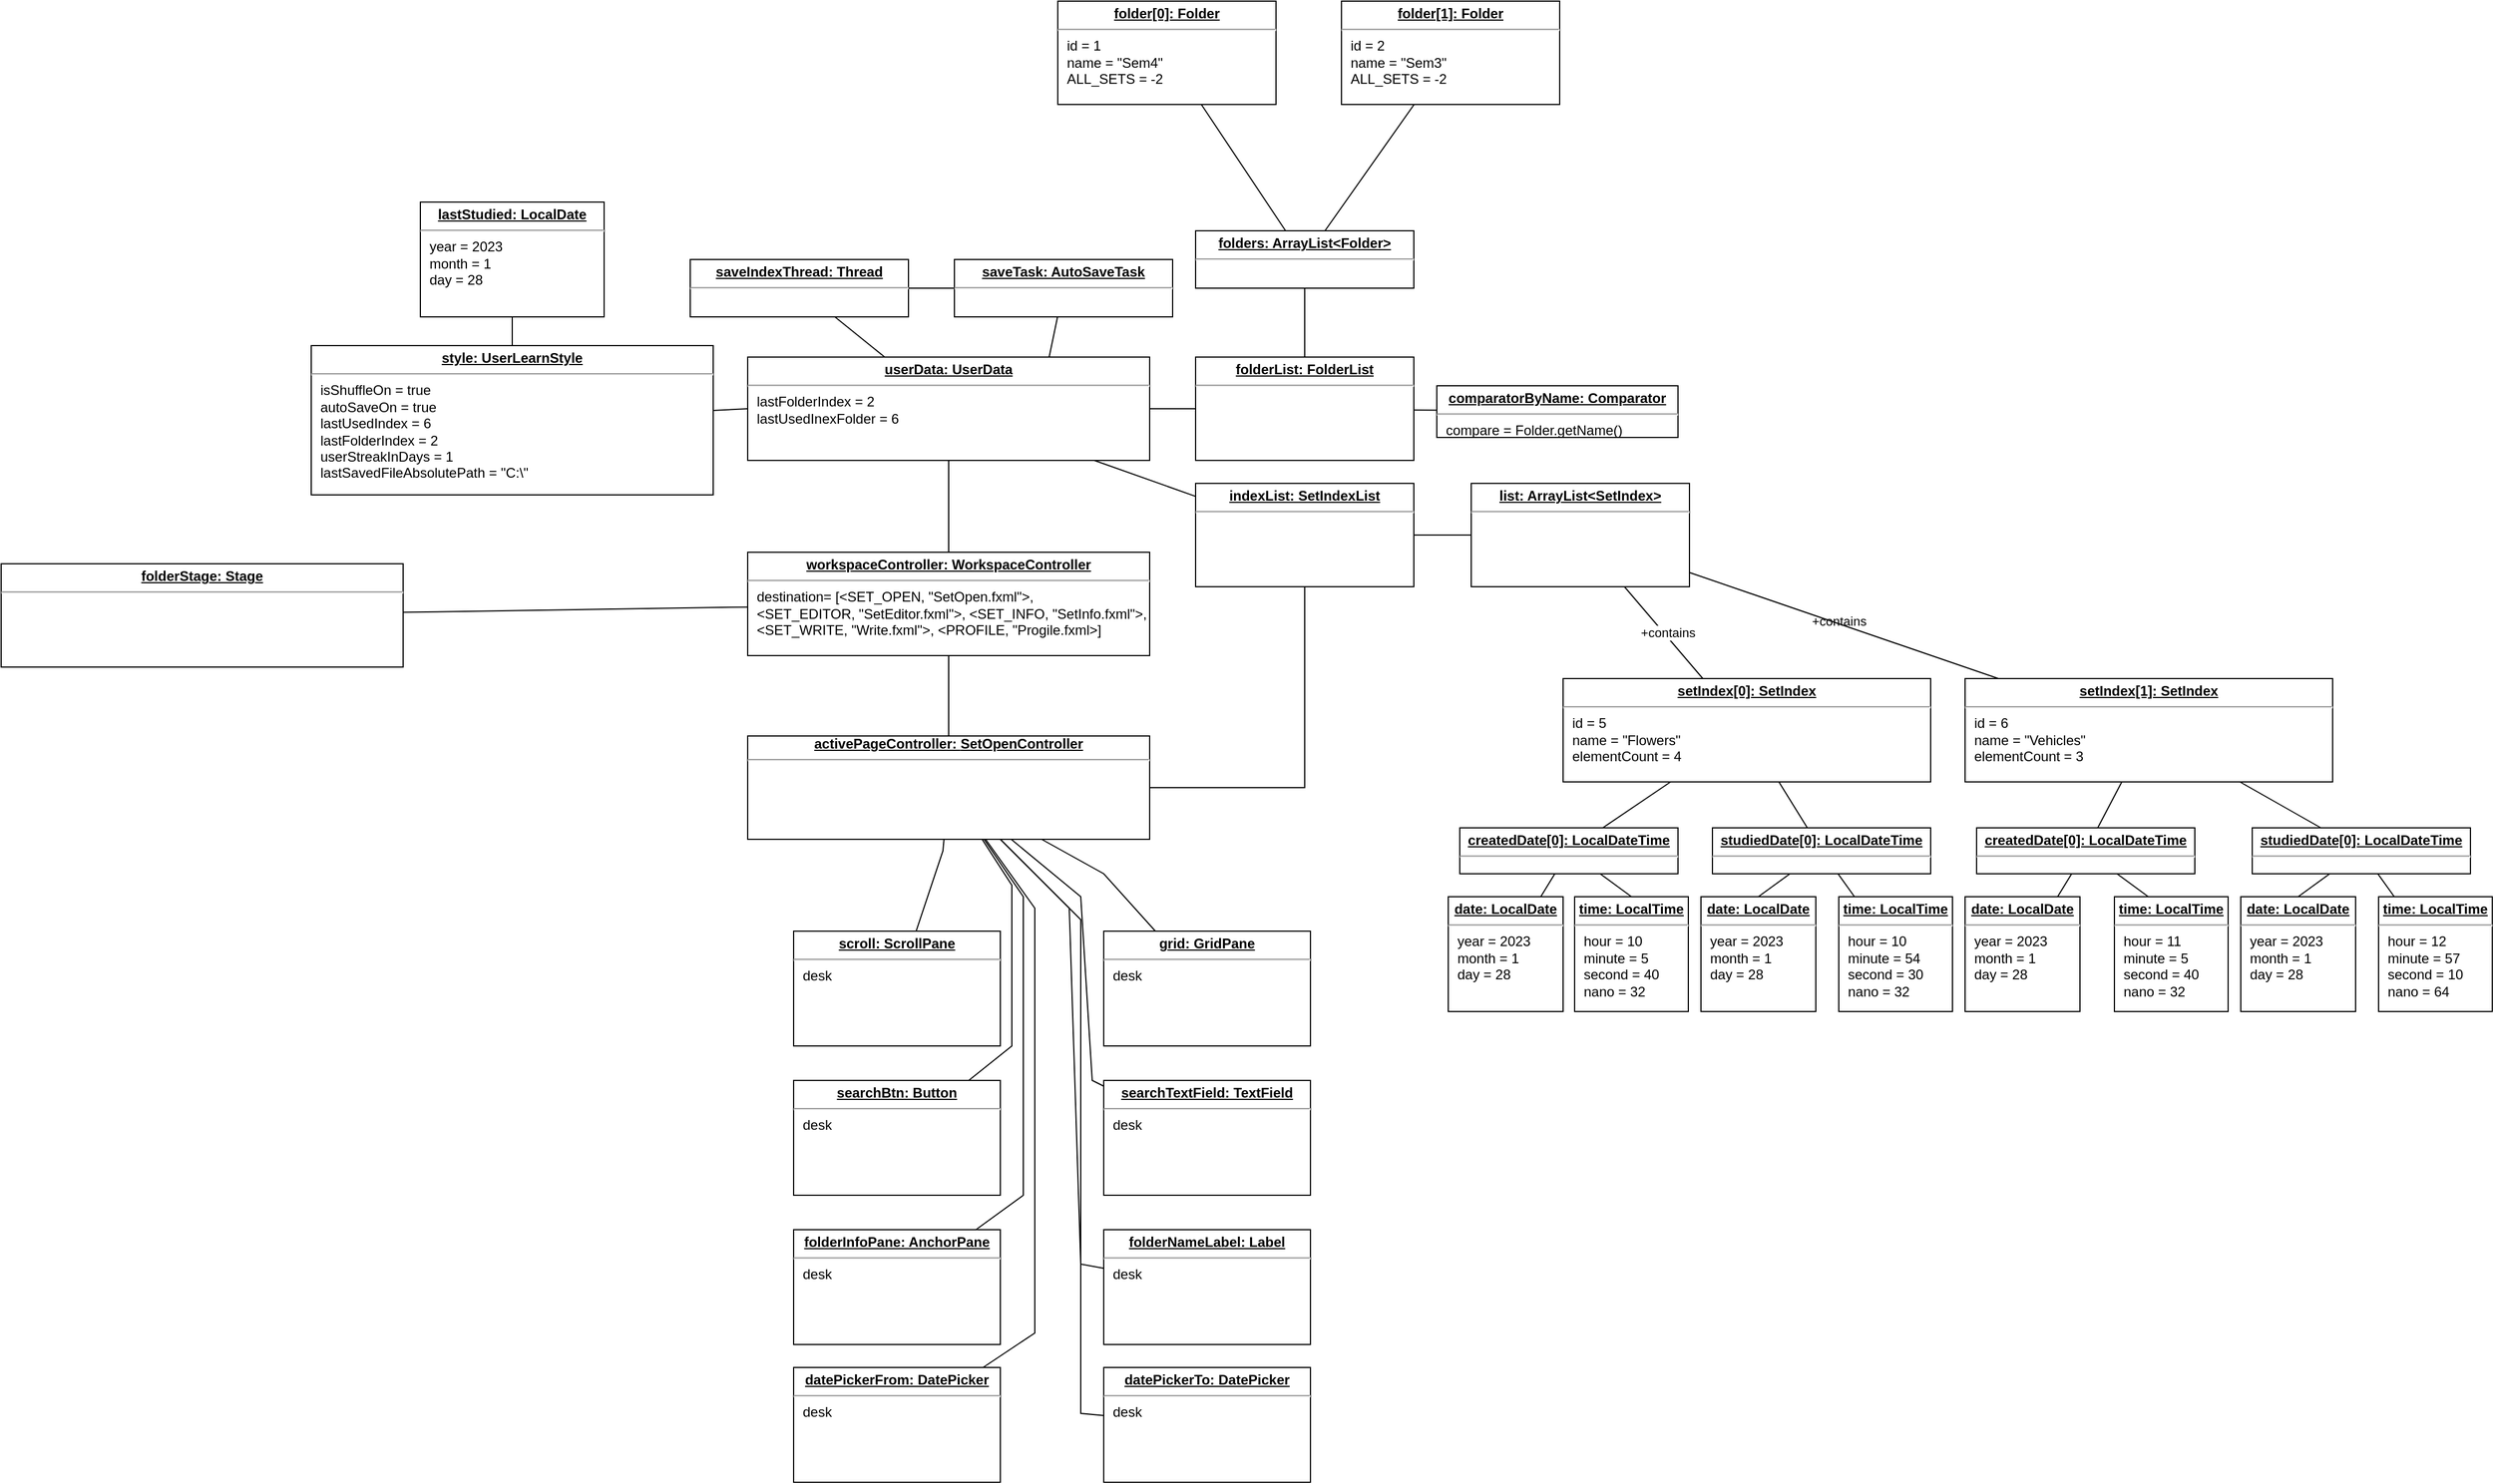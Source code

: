 <mxfile version="20.8.13" type="device"><diagram id="EP8EX3Zq-qaAT5qBUqhb" name="Objects"><mxGraphModel dx="3975" dy="2922" grid="1" gridSize="10" guides="1" tooltips="1" connect="1" arrows="1" fold="1" page="1" pageScale="1" pageWidth="827" pageHeight="1169" math="0" shadow="0"><root><mxCell id="0"/><mxCell id="1" parent="0"/><mxCell id="fkqDKNsbJSgOIttYmVFt-1" value="&lt;p style=&quot;margin:0px;margin-top:4px;text-align:center;text-decoration:underline;&quot;&gt;&lt;b&gt;workspaceController: WorkspaceController&lt;/b&gt;&lt;/p&gt;&lt;hr&gt;&lt;p style=&quot;margin:0px;margin-left:8px;&quot;&gt;destination= [&amp;lt;SET_OPEN, &quot;SetOpen.fxml&quot;&amp;gt;,&lt;br&gt;&lt;/p&gt;&lt;p style=&quot;margin:0px;margin-left:8px;&quot;&gt;&amp;lt;SET_EDITOR, &quot;SetEditor.fxml&quot;&amp;gt;, &amp;lt;SET_INFO, &quot;SetInfo.fxml&quot;&amp;gt;,&lt;/p&gt;&lt;p style=&quot;margin:0px;margin-left:8px;&quot;&gt;&amp;lt;SET_WRITE, &quot;Write.fxml&quot;&amp;gt;, &amp;lt;PROFILE, &quot;Progile.fxml&amp;gt;]&lt;/p&gt;&lt;p style=&quot;margin:0px;margin-left:8px;&quot;&gt;&lt;br&gt;&lt;/p&gt;&lt;p style=&quot;margin:0px;margin-left:8px;&quot;&gt;&lt;br&gt;&lt;/p&gt;" style="verticalAlign=top;align=left;overflow=fill;fontSize=12;fontFamily=Helvetica;html=1;" vertex="1" parent="1"><mxGeometry x="310" y="230" width="350" height="90" as="geometry"/></mxCell><mxCell id="fkqDKNsbJSgOIttYmVFt-3" value="&lt;div style=&quot;text-align: center;&quot;&gt;&lt;b style=&quot;background-color: initial; border-color: var(--border-color);&quot;&gt;&lt;u&gt;activePageController:&amp;nbsp;&lt;b style=&quot;background-color: initial;&quot;&gt;SetOpenController&lt;/b&gt;&lt;/u&gt;&lt;/b&gt;&lt;/div&gt;&lt;hr&gt;&lt;p style=&quot;margin:0px;margin-left:8px;&quot;&gt;&lt;br&gt;&lt;/p&gt;&lt;p style=&quot;margin:0px;margin-left:8px;&quot;&gt;&lt;br&gt;&lt;/p&gt;&lt;p style=&quot;margin:0px;margin-left:8px;&quot;&gt;&lt;br&gt;&lt;/p&gt;" style="verticalAlign=top;align=left;overflow=fill;fontSize=12;fontFamily=Helvetica;html=1;" vertex="1" parent="1"><mxGeometry x="310" y="390" width="350" height="90" as="geometry"/></mxCell><mxCell id="fkqDKNsbJSgOIttYmVFt-5" value="" style="edgeStyle=none;orthogonalLoop=1;jettySize=auto;html=1;rounded=0;endArrow=none;endFill=0;" edge="1" parent="1" source="fkqDKNsbJSgOIttYmVFt-3" target="fkqDKNsbJSgOIttYmVFt-1"><mxGeometry width="100" relative="1" as="geometry"><mxPoint x="220" y="410" as="sourcePoint"/><mxPoint x="320" y="410" as="targetPoint"/><Array as="points"/></mxGeometry></mxCell><mxCell id="fkqDKNsbJSgOIttYmVFt-6" value="&lt;p style=&quot;margin:0px;margin-top:4px;text-align:center;text-decoration:underline;&quot;&gt;&lt;b&gt;folderStage: Stage&lt;/b&gt;&lt;/p&gt;&lt;hr&gt;&lt;p style=&quot;margin:0px;margin-left:8px;&quot;&gt;&lt;br&gt;&lt;/p&gt;&lt;p style=&quot;margin:0px;margin-left:8px;&quot;&gt;&lt;br&gt;&lt;/p&gt;&lt;p style=&quot;margin:0px;margin-left:8px;&quot;&gt;&lt;br&gt;&lt;/p&gt;" style="verticalAlign=top;align=left;overflow=fill;fontSize=12;fontFamily=Helvetica;html=1;" vertex="1" parent="1"><mxGeometry x="-340" y="240" width="350" height="90" as="geometry"/></mxCell><mxCell id="fkqDKNsbJSgOIttYmVFt-7" value="" style="edgeStyle=none;orthogonalLoop=1;jettySize=auto;html=1;rounded=0;endArrow=none;endFill=0;" edge="1" parent="1" source="fkqDKNsbJSgOIttYmVFt-6" target="fkqDKNsbJSgOIttYmVFt-1"><mxGeometry width="100" relative="1" as="geometry"><mxPoint x="293.75" y="400" as="sourcePoint"/><mxPoint x="416.25" y="330" as="targetPoint"/><Array as="points"/></mxGeometry></mxCell><mxCell id="fkqDKNsbJSgOIttYmVFt-8" value="&lt;p style=&quot;margin:0px;margin-top:4px;text-align:center;text-decoration:underline;&quot;&gt;&lt;b&gt;userData: UserData&lt;/b&gt;&lt;/p&gt;&lt;hr&gt;&lt;p style=&quot;margin:0px;margin-left:8px;&quot;&gt;lastFolderIndex = 2&lt;/p&gt;&lt;p style=&quot;margin:0px;margin-left:8px;&quot;&gt;lastUsedInexFolder = 6&lt;/p&gt;&lt;p style=&quot;margin:0px;margin-left:8px;&quot;&gt;&lt;br&gt;&lt;/p&gt;&lt;p style=&quot;margin:0px;margin-left:8px;&quot;&gt;&lt;br&gt;&lt;/p&gt;" style="verticalAlign=top;align=left;overflow=fill;fontSize=12;fontFamily=Helvetica;html=1;" vertex="1" parent="1"><mxGeometry x="310" y="60" width="350" height="90" as="geometry"/></mxCell><mxCell id="fkqDKNsbJSgOIttYmVFt-9" value="" style="edgeStyle=none;orthogonalLoop=1;jettySize=auto;html=1;rounded=0;endArrow=none;endFill=0;" edge="1" parent="1" source="fkqDKNsbJSgOIttYmVFt-1" target="fkqDKNsbJSgOIttYmVFt-8"><mxGeometry width="100" relative="1" as="geometry"><mxPoint x="660.312" y="400" as="sourcePoint"/><mxPoint x="559.688" y="330" as="targetPoint"/><Array as="points"/></mxGeometry></mxCell><mxCell id="fkqDKNsbJSgOIttYmVFt-10" value="&lt;p style=&quot;margin:0px;margin-top:4px;text-align:center;text-decoration:underline;&quot;&gt;&lt;b&gt;indexList: SetIndexList&lt;/b&gt;&lt;/p&gt;&lt;hr&gt;&lt;p style=&quot;margin:0px;margin-left:8px;&quot;&gt;&lt;br&gt;&lt;/p&gt;&lt;p style=&quot;margin:0px;margin-left:8px;&quot;&gt;&lt;br&gt;&lt;/p&gt;" style="verticalAlign=top;align=left;overflow=fill;fontSize=12;fontFamily=Helvetica;html=1;" vertex="1" parent="1"><mxGeometry x="700" y="170" width="190" height="90" as="geometry"/></mxCell><mxCell id="fkqDKNsbJSgOIttYmVFt-11" value="&lt;p style=&quot;margin:0px;margin-top:4px;text-align:center;text-decoration:underline;&quot;&gt;&lt;b&gt;folderList: FolderList&lt;/b&gt;&lt;/p&gt;&lt;hr&gt;&lt;p style=&quot;margin:0px;margin-left:8px;&quot;&gt;&lt;br&gt;&lt;/p&gt;&lt;p style=&quot;margin:0px;margin-left:8px;&quot;&gt;&lt;br&gt;&lt;/p&gt;" style="verticalAlign=top;align=left;overflow=fill;fontSize=12;fontFamily=Helvetica;html=1;" vertex="1" parent="1"><mxGeometry x="700" y="60" width="190" height="90" as="geometry"/></mxCell><mxCell id="fkqDKNsbJSgOIttYmVFt-12" value="&lt;p style=&quot;margin:0px;margin-top:4px;text-align:center;text-decoration:underline;&quot;&gt;&lt;b&gt;setIndex[0]: SetIndex&lt;/b&gt;&lt;/p&gt;&lt;hr&gt;&lt;p style=&quot;margin:0px;margin-left:8px;&quot;&gt;id = 5&lt;/p&gt;&lt;p style=&quot;margin:0px;margin-left:8px;&quot;&gt;name = &quot;Flowers&quot;&lt;/p&gt;&lt;p style=&quot;margin:0px;margin-left:8px;&quot;&gt;elementCount = 4&lt;/p&gt;&lt;p style=&quot;margin:0px;margin-left:8px;&quot;&gt;&lt;br&gt;&lt;/p&gt;" style="verticalAlign=top;align=left;overflow=fill;fontSize=12;fontFamily=Helvetica;html=1;" vertex="1" parent="1"><mxGeometry x="1020" y="340" width="320" height="90" as="geometry"/></mxCell><mxCell id="fkqDKNsbJSgOIttYmVFt-13" value="&lt;p style=&quot;margin:0px;margin-top:4px;text-align:center;text-decoration:underline;&quot;&gt;&lt;b&gt;createdDate[0]: LocalDateTime&lt;/b&gt;&lt;/p&gt;&lt;hr&gt;&lt;p style=&quot;margin:0px;margin-left:8px;&quot;&gt;&lt;br&gt;&lt;/p&gt;&lt;p style=&quot;margin:0px;margin-left:8px;&quot;&gt;&lt;br&gt;&lt;/p&gt;" style="verticalAlign=top;align=left;overflow=fill;fontSize=12;fontFamily=Helvetica;html=1;" vertex="1" parent="1"><mxGeometry x="930" y="470" width="190" height="40" as="geometry"/></mxCell><mxCell id="fkqDKNsbJSgOIttYmVFt-14" value="&lt;p style=&quot;margin:0px;margin-top:4px;text-align:center;text-decoration:underline;&quot;&gt;&lt;b&gt;setIndex[1]: SetIndex&lt;/b&gt;&lt;/p&gt;&lt;hr&gt;&lt;p style=&quot;margin:0px;margin-left:8px;&quot;&gt;id = 6&lt;/p&gt;&lt;p style=&quot;margin:0px;margin-left:8px;&quot;&gt;name = &quot;Vehicles&quot;&lt;/p&gt;&lt;p style=&quot;margin:0px;margin-left:8px;&quot;&gt;elementCount = 3&lt;/p&gt;&lt;p style=&quot;margin:0px;margin-left:8px;&quot;&gt;&lt;br&gt;&lt;/p&gt;" style="verticalAlign=top;align=left;overflow=fill;fontSize=12;fontFamily=Helvetica;html=1;" vertex="1" parent="1"><mxGeometry x="1370" y="340" width="320" height="90" as="geometry"/></mxCell><mxCell id="fkqDKNsbJSgOIttYmVFt-15" value="&lt;p style=&quot;margin:0px;margin-top:4px;text-align:center;text-decoration:underline;&quot;&gt;&lt;b&gt;date: LocalDate&lt;/b&gt;&lt;/p&gt;&lt;hr&gt;&lt;p style=&quot;margin:0px;margin-left:8px;&quot;&gt;year = 2023&lt;/p&gt;&lt;p style=&quot;margin:0px;margin-left:8px;&quot;&gt;month = 1&lt;/p&gt;&lt;p style=&quot;margin:0px;margin-left:8px;&quot;&gt;day = 28&lt;/p&gt;&lt;p style=&quot;margin:0px;margin-left:8px;&quot;&gt;&lt;br&gt;&lt;/p&gt;" style="verticalAlign=top;align=left;overflow=fill;fontSize=12;fontFamily=Helvetica;html=1;" vertex="1" parent="1"><mxGeometry x="920" y="530" width="100" height="100" as="geometry"/></mxCell><mxCell id="fkqDKNsbJSgOIttYmVFt-16" value="&lt;p style=&quot;margin:0px;margin-top:4px;text-align:center;text-decoration:underline;&quot;&gt;&lt;b&gt;time: LocalTime&lt;/b&gt;&lt;/p&gt;&lt;hr&gt;&lt;p style=&quot;margin:0px;margin-left:8px;&quot;&gt;hour = 10&lt;/p&gt;&lt;p style=&quot;margin:0px;margin-left:8px;&quot;&gt;minute = 5&lt;/p&gt;&lt;p style=&quot;margin:0px;margin-left:8px;&quot;&gt;second = 40&lt;/p&gt;&lt;p style=&quot;margin:0px;margin-left:8px;&quot;&gt;nano = 32&lt;/p&gt;&lt;p style=&quot;margin:0px;margin-left:8px;&quot;&gt;&lt;br&gt;&lt;/p&gt;" style="verticalAlign=top;align=left;overflow=fill;fontSize=12;fontFamily=Helvetica;html=1;" vertex="1" parent="1"><mxGeometry x="1030" y="530" width="99" height="100" as="geometry"/></mxCell><mxCell id="fkqDKNsbJSgOIttYmVFt-17" value="" style="edgeStyle=none;orthogonalLoop=1;jettySize=auto;html=1;rounded=0;endArrow=none;endFill=0;" edge="1" parent="1" source="fkqDKNsbJSgOIttYmVFt-13" target="fkqDKNsbJSgOIttYmVFt-12"><mxGeometry width="100" relative="1" as="geometry"><mxPoint x="1120.003" y="690" as="sourcePoint"/><mxPoint x="1019.378" y="620" as="targetPoint"/><Array as="points"/></mxGeometry></mxCell><mxCell id="fkqDKNsbJSgOIttYmVFt-18" value="" style="edgeStyle=none;orthogonalLoop=1;jettySize=auto;html=1;rounded=0;endArrow=none;endFill=0;" edge="1" parent="1" source="fkqDKNsbJSgOIttYmVFt-15" target="fkqDKNsbJSgOIttYmVFt-13"><mxGeometry width="100" relative="1" as="geometry"><mxPoint x="1051.19" y="480" as="sourcePoint"/><mxPoint x="1083.571" y="440" as="targetPoint"/><Array as="points"/></mxGeometry></mxCell><mxCell id="fkqDKNsbJSgOIttYmVFt-19" value="" style="edgeStyle=none;orthogonalLoop=1;jettySize=auto;html=1;rounded=0;endArrow=none;endFill=0;exitX=0.5;exitY=0;exitDx=0;exitDy=0;" edge="1" parent="1" source="fkqDKNsbJSgOIttYmVFt-16" target="fkqDKNsbJSgOIttYmVFt-13"><mxGeometry width="100" relative="1" as="geometry"><mxPoint x="1051.19" y="480" as="sourcePoint"/><mxPoint x="1083.571" y="440" as="targetPoint"/><Array as="points"/></mxGeometry></mxCell><mxCell id="fkqDKNsbJSgOIttYmVFt-20" value="&lt;p style=&quot;margin:0px;margin-top:4px;text-align:center;text-decoration:underline;&quot;&gt;&lt;b&gt;studiedDate[0]: LocalDateTime&lt;/b&gt;&lt;/p&gt;&lt;hr&gt;&lt;p style=&quot;margin:0px;margin-left:8px;&quot;&gt;&lt;br&gt;&lt;/p&gt;&lt;p style=&quot;margin:0px;margin-left:8px;&quot;&gt;&lt;br&gt;&lt;/p&gt;" style="verticalAlign=top;align=left;overflow=fill;fontSize=12;fontFamily=Helvetica;html=1;" vertex="1" parent="1"><mxGeometry x="1150" y="470" width="190" height="40" as="geometry"/></mxCell><mxCell id="fkqDKNsbJSgOIttYmVFt-21" value="&lt;p style=&quot;margin:0px;margin-top:4px;text-align:center;text-decoration:underline;&quot;&gt;&lt;b&gt;date: LocalDate&lt;/b&gt;&lt;/p&gt;&lt;hr&gt;&lt;p style=&quot;margin:0px;margin-left:8px;&quot;&gt;year = 2023&lt;/p&gt;&lt;p style=&quot;margin:0px;margin-left:8px;&quot;&gt;month = 1&lt;/p&gt;&lt;p style=&quot;margin:0px;margin-left:8px;&quot;&gt;day = 28&lt;/p&gt;&lt;p style=&quot;margin:0px;margin-left:8px;&quot;&gt;&lt;br&gt;&lt;/p&gt;" style="verticalAlign=top;align=left;overflow=fill;fontSize=12;fontFamily=Helvetica;html=1;" vertex="1" parent="1"><mxGeometry x="1140" y="530" width="100" height="100" as="geometry"/></mxCell><mxCell id="fkqDKNsbJSgOIttYmVFt-22" value="&lt;p style=&quot;margin:0px;margin-top:4px;text-align:center;text-decoration:underline;&quot;&gt;&lt;b&gt;time: LocalTime&lt;/b&gt;&lt;/p&gt;&lt;hr&gt;&lt;p style=&quot;margin:0px;margin-left:8px;&quot;&gt;hour = 10&lt;/p&gt;&lt;p style=&quot;margin:0px;margin-left:8px;&quot;&gt;minute = 54&lt;/p&gt;&lt;p style=&quot;margin:0px;margin-left:8px;&quot;&gt;second = 30&lt;/p&gt;&lt;p style=&quot;margin:0px;margin-left:8px;&quot;&gt;nano = 32&lt;/p&gt;&lt;p style=&quot;margin:0px;margin-left:8px;&quot;&gt;&lt;br&gt;&lt;/p&gt;" style="verticalAlign=top;align=left;overflow=fill;fontSize=12;fontFamily=Helvetica;html=1;" vertex="1" parent="1"><mxGeometry x="1260" y="530" width="99" height="100" as="geometry"/></mxCell><mxCell id="fkqDKNsbJSgOIttYmVFt-23" value="" style="edgeStyle=none;orthogonalLoop=1;jettySize=auto;html=1;rounded=0;endArrow=none;endFill=0;" edge="1" parent="1" source="fkqDKNsbJSgOIttYmVFt-20" target="fkqDKNsbJSgOIttYmVFt-12"><mxGeometry width="100" relative="1" as="geometry"><mxPoint x="1121.19" y="480" as="sourcePoint"/><mxPoint x="1153.571" y="440" as="targetPoint"/><Array as="points"/></mxGeometry></mxCell><mxCell id="fkqDKNsbJSgOIttYmVFt-24" value="" style="edgeStyle=none;orthogonalLoop=1;jettySize=auto;html=1;rounded=0;endArrow=none;endFill=0;entryX=0.5;entryY=0;entryDx=0;entryDy=0;" edge="1" parent="1" source="fkqDKNsbJSgOIttYmVFt-20" target="fkqDKNsbJSgOIttYmVFt-21"><mxGeometry width="100" relative="1" as="geometry"><mxPoint x="1229.286" y="480" as="sourcePoint"/><mxPoint x="1177.857" y="440" as="targetPoint"/><Array as="points"/></mxGeometry></mxCell><mxCell id="fkqDKNsbJSgOIttYmVFt-25" value="" style="edgeStyle=none;orthogonalLoop=1;jettySize=auto;html=1;rounded=0;endArrow=none;endFill=0;" edge="1" parent="1" source="fkqDKNsbJSgOIttYmVFt-22" target="fkqDKNsbJSgOIttYmVFt-20"><mxGeometry width="100" relative="1" as="geometry"><mxPoint x="1089.5" y="540" as="sourcePoint"/><mxPoint x="1062.25" y="520" as="targetPoint"/><Array as="points"/></mxGeometry></mxCell><mxCell id="fkqDKNsbJSgOIttYmVFt-26" value="&lt;p style=&quot;margin:0px;margin-top:4px;text-align:center;text-decoration:underline;&quot;&gt;&lt;b&gt;createdDate[0]: LocalDateTime&lt;/b&gt;&lt;/p&gt;&lt;hr&gt;&lt;p style=&quot;margin:0px;margin-left:8px;&quot;&gt;&lt;br&gt;&lt;/p&gt;&lt;p style=&quot;margin:0px;margin-left:8px;&quot;&gt;&lt;br&gt;&lt;/p&gt;" style="verticalAlign=top;align=left;overflow=fill;fontSize=12;fontFamily=Helvetica;html=1;" vertex="1" parent="1"><mxGeometry x="1380" y="470" width="190" height="40" as="geometry"/></mxCell><mxCell id="fkqDKNsbJSgOIttYmVFt-27" value="&lt;p style=&quot;margin:0px;margin-top:4px;text-align:center;text-decoration:underline;&quot;&gt;&lt;b&gt;date: LocalDate&lt;/b&gt;&lt;/p&gt;&lt;hr&gt;&lt;p style=&quot;margin:0px;margin-left:8px;&quot;&gt;year = 2023&lt;/p&gt;&lt;p style=&quot;margin:0px;margin-left:8px;&quot;&gt;month = 1&lt;/p&gt;&lt;p style=&quot;margin:0px;margin-left:8px;&quot;&gt;day = 28&lt;/p&gt;&lt;p style=&quot;margin:0px;margin-left:8px;&quot;&gt;&lt;br&gt;&lt;/p&gt;" style="verticalAlign=top;align=left;overflow=fill;fontSize=12;fontFamily=Helvetica;html=1;" vertex="1" parent="1"><mxGeometry x="1370" y="530" width="100" height="100" as="geometry"/></mxCell><mxCell id="fkqDKNsbJSgOIttYmVFt-28" value="&lt;p style=&quot;margin:0px;margin-top:4px;text-align:center;text-decoration:underline;&quot;&gt;&lt;b&gt;time: LocalTime&lt;/b&gt;&lt;/p&gt;&lt;hr&gt;&lt;p style=&quot;margin:0px;margin-left:8px;&quot;&gt;hour = 11&lt;/p&gt;&lt;p style=&quot;margin:0px;margin-left:8px;&quot;&gt;minute = 5&lt;/p&gt;&lt;p style=&quot;margin:0px;margin-left:8px;&quot;&gt;second = 40&lt;/p&gt;&lt;p style=&quot;margin:0px;margin-left:8px;&quot;&gt;nano = 32&lt;/p&gt;&lt;p style=&quot;margin:0px;margin-left:8px;&quot;&gt;&lt;br&gt;&lt;/p&gt;" style="verticalAlign=top;align=left;overflow=fill;fontSize=12;fontFamily=Helvetica;html=1;" vertex="1" parent="1"><mxGeometry x="1500" y="530" width="99" height="100" as="geometry"/></mxCell><mxCell id="fkqDKNsbJSgOIttYmVFt-29" value="" style="edgeStyle=none;orthogonalLoop=1;jettySize=auto;html=1;rounded=0;endArrow=none;endFill=0;" edge="1" parent="1" source="fkqDKNsbJSgOIttYmVFt-27" target="fkqDKNsbJSgOIttYmVFt-26"><mxGeometry width="100" relative="1" as="geometry"><mxPoint x="1501.19" y="480" as="sourcePoint"/><mxPoint x="1533.571" y="440" as="targetPoint"/><Array as="points"/></mxGeometry></mxCell><mxCell id="fkqDKNsbJSgOIttYmVFt-30" value="" style="edgeStyle=none;orthogonalLoop=1;jettySize=auto;html=1;rounded=0;endArrow=none;endFill=0;exitX=0.5;exitY=0;exitDx=0;exitDy=0;" edge="1" parent="1" target="fkqDKNsbJSgOIttYmVFt-26"><mxGeometry width="100" relative="1" as="geometry"><mxPoint x="1529.5" y="530" as="sourcePoint"/><mxPoint x="1533.571" y="440" as="targetPoint"/><Array as="points"/></mxGeometry></mxCell><mxCell id="fkqDKNsbJSgOIttYmVFt-31" value="&lt;p style=&quot;margin:0px;margin-top:4px;text-align:center;text-decoration:underline;&quot;&gt;&lt;b&gt;studiedDate[0]: LocalDateTime&lt;/b&gt;&lt;/p&gt;&lt;hr&gt;&lt;p style=&quot;margin:0px;margin-left:8px;&quot;&gt;&lt;br&gt;&lt;/p&gt;&lt;p style=&quot;margin:0px;margin-left:8px;&quot;&gt;&lt;br&gt;&lt;/p&gt;" style="verticalAlign=top;align=left;overflow=fill;fontSize=12;fontFamily=Helvetica;html=1;" vertex="1" parent="1"><mxGeometry x="1620" y="470" width="190" height="40" as="geometry"/></mxCell><mxCell id="fkqDKNsbJSgOIttYmVFt-32" value="&lt;p style=&quot;margin:0px;margin-top:4px;text-align:center;text-decoration:underline;&quot;&gt;&lt;b&gt;date: LocalDate&lt;/b&gt;&lt;/p&gt;&lt;hr&gt;&lt;p style=&quot;margin:0px;margin-left:8px;&quot;&gt;year = 2023&lt;/p&gt;&lt;p style=&quot;margin:0px;margin-left:8px;&quot;&gt;month = 1&lt;/p&gt;&lt;p style=&quot;margin:0px;margin-left:8px;&quot;&gt;day = 28&lt;/p&gt;&lt;p style=&quot;margin:0px;margin-left:8px;&quot;&gt;&lt;br&gt;&lt;/p&gt;" style="verticalAlign=top;align=left;overflow=fill;fontSize=12;fontFamily=Helvetica;html=1;" vertex="1" parent="1"><mxGeometry x="1610" y="530" width="100" height="100" as="geometry"/></mxCell><mxCell id="fkqDKNsbJSgOIttYmVFt-33" value="&lt;p style=&quot;margin:0px;margin-top:4px;text-align:center;text-decoration:underline;&quot;&gt;&lt;b&gt;time: LocalTime&lt;/b&gt;&lt;/p&gt;&lt;hr&gt;&lt;p style=&quot;margin:0px;margin-left:8px;&quot;&gt;hour = 12&lt;/p&gt;&lt;p style=&quot;margin:0px;margin-left:8px;&quot;&gt;minute = 57&lt;/p&gt;&lt;p style=&quot;margin:0px;margin-left:8px;&quot;&gt;second = 10&lt;/p&gt;&lt;p style=&quot;margin:0px;margin-left:8px;&quot;&gt;nano = 64&lt;/p&gt;&lt;p style=&quot;margin:0px;margin-left:8px;&quot;&gt;&lt;br&gt;&lt;/p&gt;" style="verticalAlign=top;align=left;overflow=fill;fontSize=12;fontFamily=Helvetica;html=1;" vertex="1" parent="1"><mxGeometry x="1730" y="530" width="99" height="100" as="geometry"/></mxCell><mxCell id="fkqDKNsbJSgOIttYmVFt-34" value="" style="edgeStyle=none;orthogonalLoop=1;jettySize=auto;html=1;rounded=0;endArrow=none;endFill=0;entryX=0.5;entryY=0;entryDx=0;entryDy=0;" edge="1" parent="1" source="fkqDKNsbJSgOIttYmVFt-31" target="fkqDKNsbJSgOIttYmVFt-32"><mxGeometry width="100" relative="1" as="geometry"><mxPoint x="1699.286" y="480" as="sourcePoint"/><mxPoint x="1647.857" y="440" as="targetPoint"/><Array as="points"/></mxGeometry></mxCell><mxCell id="fkqDKNsbJSgOIttYmVFt-35" value="" style="edgeStyle=none;orthogonalLoop=1;jettySize=auto;html=1;rounded=0;endArrow=none;endFill=0;" edge="1" parent="1" source="fkqDKNsbJSgOIttYmVFt-33" target="fkqDKNsbJSgOIttYmVFt-31"><mxGeometry width="100" relative="1" as="geometry"><mxPoint x="1559.5" y="540" as="sourcePoint"/><mxPoint x="1532.25" y="520" as="targetPoint"/><Array as="points"/></mxGeometry></mxCell><mxCell id="fkqDKNsbJSgOIttYmVFt-36" value="" style="edgeStyle=none;orthogonalLoop=1;jettySize=auto;html=1;rounded=0;endArrow=none;endFill=0;" edge="1" parent="1" source="fkqDKNsbJSgOIttYmVFt-26" target="fkqDKNsbJSgOIttYmVFt-14"><mxGeometry width="100" relative="1" as="geometry"><mxPoint x="1500.59" y="465" as="sourcePoint"/><mxPoint x="1879.4" y="425" as="targetPoint"/><Array as="points"/></mxGeometry></mxCell><mxCell id="fkqDKNsbJSgOIttYmVFt-37" value="" style="edgeStyle=none;orthogonalLoop=1;jettySize=auto;html=1;rounded=0;endArrow=none;endFill=0;" edge="1" parent="1" source="fkqDKNsbJSgOIttYmVFt-31" target="fkqDKNsbJSgOIttYmVFt-14"><mxGeometry width="100" relative="1" as="geometry"><mxPoint x="2069.4" y="445" as="sourcePoint"/><mxPoint x="1627.257" y="425" as="targetPoint"/><Array as="points"/></mxGeometry></mxCell><mxCell id="fkqDKNsbJSgOIttYmVFt-38" value="" style="edgeStyle=none;orthogonalLoop=1;jettySize=auto;html=1;rounded=0;endArrow=none;endFill=0;" edge="1" parent="1" source="fkqDKNsbJSgOIttYmVFt-43" target="fkqDKNsbJSgOIttYmVFt-12"><mxGeometry width="100" relative="1" as="geometry"><mxPoint x="1000" y="150" as="sourcePoint"/><mxPoint x="1200" y="100" as="targetPoint"/><Array as="points"/></mxGeometry></mxCell><mxCell id="fkqDKNsbJSgOIttYmVFt-40" value="+contains" style="edgeLabel;html=1;align=center;verticalAlign=middle;resizable=0;points=[];" vertex="1" connectable="0" parent="fkqDKNsbJSgOIttYmVFt-38"><mxGeometry x="-0.175" y="3" relative="1" as="geometry"><mxPoint x="156" y="-1" as="offset"/></mxGeometry></mxCell><mxCell id="fkqDKNsbJSgOIttYmVFt-39" value="" style="edgeStyle=none;orthogonalLoop=1;jettySize=auto;html=1;rounded=0;endArrow=none;endFill=0;" edge="1" parent="1" source="fkqDKNsbJSgOIttYmVFt-43" target="fkqDKNsbJSgOIttYmVFt-14"><mxGeometry width="100" relative="1" as="geometry"><mxPoint x="1040" y="160" as="sourcePoint"/><mxPoint x="1302.627" y="100" as="targetPoint"/><Array as="points"/></mxGeometry></mxCell><mxCell id="fkqDKNsbJSgOIttYmVFt-41" value="+contains" style="edgeLabel;html=1;align=center;verticalAlign=middle;resizable=0;points=[];" vertex="1" connectable="0" parent="fkqDKNsbJSgOIttYmVFt-39"><mxGeometry x="0.024" relative="1" as="geometry"><mxPoint x="-157" y="5" as="offset"/></mxGeometry></mxCell><mxCell id="fkqDKNsbJSgOIttYmVFt-42" value="" style="edgeStyle=none;orthogonalLoop=1;jettySize=auto;html=1;rounded=0;endArrow=none;endFill=0;" edge="1" parent="1" source="fkqDKNsbJSgOIttYmVFt-10" target="fkqDKNsbJSgOIttYmVFt-8"><mxGeometry width="100" relative="1" as="geometry"><mxPoint x="495" y="240" as="sourcePoint"/><mxPoint x="495" y="160" as="targetPoint"/><Array as="points"/></mxGeometry></mxCell><mxCell id="fkqDKNsbJSgOIttYmVFt-43" value="&lt;p style=&quot;margin:0px;margin-top:4px;text-align:center;text-decoration:underline;&quot;&gt;&lt;b&gt;list: ArrayList&amp;lt;SetIndex&amp;gt;&lt;/b&gt;&lt;/p&gt;&lt;hr&gt;&lt;p style=&quot;margin:0px;margin-left:8px;&quot;&gt;&lt;br&gt;&lt;/p&gt;&lt;p style=&quot;margin:0px;margin-left:8px;&quot;&gt;&lt;br&gt;&lt;/p&gt;" style="verticalAlign=top;align=left;overflow=fill;fontSize=12;fontFamily=Helvetica;html=1;" vertex="1" parent="1"><mxGeometry x="940" y="170" width="190" height="90" as="geometry"/></mxCell><mxCell id="fkqDKNsbJSgOIttYmVFt-44" value="" style="edgeStyle=none;orthogonalLoop=1;jettySize=auto;html=1;rounded=0;endArrow=none;endFill=0;" edge="1" parent="1" source="fkqDKNsbJSgOIttYmVFt-43" target="fkqDKNsbJSgOIttYmVFt-10"><mxGeometry width="100" relative="1" as="geometry"><mxPoint x="995.91" y="324.265" as="sourcePoint"/><mxPoint x="890.001" y="290" as="targetPoint"/><Array as="points"/></mxGeometry></mxCell><mxCell id="fkqDKNsbJSgOIttYmVFt-45" value="" style="edgeStyle=none;orthogonalLoop=1;jettySize=auto;html=1;rounded=0;endArrow=none;endFill=0;" edge="1" parent="1" source="fkqDKNsbJSgOIttYmVFt-11" target="fkqDKNsbJSgOIttYmVFt-8"><mxGeometry width="100" relative="1" as="geometry"><mxPoint x="740" y="194.265" as="sourcePoint"/><mxPoint x="634.091" y="160" as="targetPoint"/><Array as="points"/></mxGeometry></mxCell><mxCell id="fkqDKNsbJSgOIttYmVFt-47" value="" style="edgeStyle=none;orthogonalLoop=1;jettySize=auto;html=1;rounded=0;endArrow=none;endFill=0;" edge="1" parent="1" source="fkqDKNsbJSgOIttYmVFt-48" target="fkqDKNsbJSgOIttYmVFt-11"><mxGeometry width="100" relative="1" as="geometry"><mxPoint x="850" y="30" as="sourcePoint"/><mxPoint x="780" y="30" as="targetPoint"/><Array as="points"/></mxGeometry></mxCell><mxCell id="fkqDKNsbJSgOIttYmVFt-48" value="&lt;p style=&quot;margin:0px;margin-top:4px;text-align:center;text-decoration:underline;&quot;&gt;&lt;b&gt;folders: ArrayList&amp;lt;Folder&amp;gt;&lt;/b&gt;&lt;/p&gt;&lt;hr&gt;&lt;p style=&quot;margin:0px;margin-left:8px;&quot;&gt;&lt;br&gt;&lt;/p&gt;&lt;p style=&quot;margin:0px;margin-left:8px;&quot;&gt;&lt;br&gt;&lt;/p&gt;" style="verticalAlign=top;align=left;overflow=fill;fontSize=12;fontFamily=Helvetica;html=1;" vertex="1" parent="1"><mxGeometry x="700" y="-50" width="190" height="50" as="geometry"/></mxCell><mxCell id="fkqDKNsbJSgOIttYmVFt-49" value="&lt;p style=&quot;margin:0px;margin-top:4px;text-align:center;text-decoration:underline;&quot;&gt;&lt;b&gt;comparatorByName: Comparator&lt;/b&gt;&lt;/p&gt;&lt;hr&gt;&lt;p style=&quot;margin:0px;margin-left:8px;&quot;&gt;compare = Folder.getName()&lt;/p&gt;&lt;p style=&quot;margin:0px;margin-left:8px;&quot;&gt;&lt;br&gt;&lt;/p&gt;" style="verticalAlign=top;align=left;overflow=fill;fontSize=12;fontFamily=Helvetica;html=1;" vertex="1" parent="1"><mxGeometry x="910" y="85" width="210" height="45" as="geometry"/></mxCell><mxCell id="fkqDKNsbJSgOIttYmVFt-50" value="" style="edgeStyle=none;orthogonalLoop=1;jettySize=auto;html=1;rounded=0;endArrow=none;endFill=0;" edge="1" parent="1" source="fkqDKNsbJSgOIttYmVFt-49" target="fkqDKNsbJSgOIttYmVFt-11"><mxGeometry width="100" relative="1" as="geometry"><mxPoint x="826" y="10" as="sourcePoint"/><mxPoint x="814" y="70" as="targetPoint"/><Array as="points"/></mxGeometry></mxCell><mxCell id="fkqDKNsbJSgOIttYmVFt-51" value="&lt;p style=&quot;margin:0px;margin-top:4px;text-align:center;text-decoration:underline;&quot;&gt;&lt;b&gt;folder[0]: Folder&lt;/b&gt;&lt;/p&gt;&lt;hr&gt;&lt;p style=&quot;margin:0px;margin-left:8px;&quot;&gt;id = 1&lt;/p&gt;&lt;p style=&quot;margin:0px;margin-left:8px;&quot;&gt;name = &quot;Sem4&quot;&lt;/p&gt;&lt;p style=&quot;margin:0px;margin-left:8px;&quot;&gt;ALL_SETS = -2&lt;/p&gt;&lt;p style=&quot;margin:0px;margin-left:8px;&quot;&gt;&lt;br&gt;&lt;/p&gt;" style="verticalAlign=top;align=left;overflow=fill;fontSize=12;fontFamily=Helvetica;html=1;" vertex="1" parent="1"><mxGeometry x="580" y="-250" width="190" height="90" as="geometry"/></mxCell><mxCell id="fkqDKNsbJSgOIttYmVFt-52" value="" style="edgeStyle=none;orthogonalLoop=1;jettySize=auto;html=1;rounded=0;endArrow=none;endFill=0;" edge="1" parent="1" source="fkqDKNsbJSgOIttYmVFt-51" target="fkqDKNsbJSgOIttYmVFt-48"><mxGeometry width="100" relative="1" as="geometry"><mxPoint x="805" y="10" as="sourcePoint"/><mxPoint x="800" y="-80" as="targetPoint"/><Array as="points"/></mxGeometry></mxCell><mxCell id="fkqDKNsbJSgOIttYmVFt-53" value="&lt;p style=&quot;margin:0px;margin-top:4px;text-align:center;text-decoration:underline;&quot;&gt;&lt;b&gt;folder[1]: Folder&lt;/b&gt;&lt;/p&gt;&lt;hr&gt;&lt;p style=&quot;margin:0px;margin-left:8px;&quot;&gt;id = 2&lt;/p&gt;&lt;p style=&quot;margin:0px;margin-left:8px;&quot;&gt;name = &quot;Sem3&quot;&lt;/p&gt;&lt;p style=&quot;margin:0px;margin-left:8px;&quot;&gt;ALL_SETS = -2&lt;/p&gt;&lt;p style=&quot;margin:0px;margin-left:8px;&quot;&gt;&lt;br&gt;&lt;/p&gt;" style="verticalAlign=top;align=left;overflow=fill;fontSize=12;fontFamily=Helvetica;html=1;" vertex="1" parent="1"><mxGeometry x="827" y="-250" width="190" height="90" as="geometry"/></mxCell><mxCell id="fkqDKNsbJSgOIttYmVFt-54" value="" style="edgeStyle=none;orthogonalLoop=1;jettySize=auto;html=1;rounded=0;endArrow=none;endFill=0;" edge="1" parent="1" source="fkqDKNsbJSgOIttYmVFt-53" target="fkqDKNsbJSgOIttYmVFt-48"><mxGeometry width="100" relative="1" as="geometry"><mxPoint x="718.75" y="-150" as="sourcePoint"/><mxPoint x="771.25" y="-80" as="targetPoint"/><Array as="points"/></mxGeometry></mxCell><mxCell id="fkqDKNsbJSgOIttYmVFt-55" value="&lt;p style=&quot;margin:0px;margin-top:4px;text-align:center;text-decoration:underline;&quot;&gt;&lt;b&gt;style: UserLearnStyle&lt;/b&gt;&lt;/p&gt;&lt;hr&gt;&lt;p style=&quot;margin:0px;margin-left:8px;&quot;&gt;isShuffleOn = true&lt;/p&gt;&lt;p style=&quot;margin:0px;margin-left:8px;&quot;&gt;autoSaveOn = true&lt;/p&gt;&lt;p style=&quot;margin:0px;margin-left:8px;&quot;&gt;lastUsedIndex = 6&lt;/p&gt;&lt;p style=&quot;margin:0px;margin-left:8px;&quot;&gt;lastFolderIndex = 2&lt;/p&gt;&lt;p style=&quot;margin:0px;margin-left:8px;&quot;&gt;userStreakInDays = 1&lt;/p&gt;&lt;p style=&quot;margin:0px;margin-left:8px;&quot;&gt;lastSavedFileAbsolutePath = &quot;C:\\&quot;&lt;/p&gt;&lt;p style=&quot;margin:0px;margin-left:8px;&quot;&gt;&lt;br&gt;&lt;/p&gt;" style="verticalAlign=top;align=left;overflow=fill;fontSize=12;fontFamily=Helvetica;html=1;" vertex="1" parent="1"><mxGeometry x="-70" y="50" width="350" height="130" as="geometry"/></mxCell><mxCell id="fkqDKNsbJSgOIttYmVFt-56" value="" style="edgeStyle=none;orthogonalLoop=1;jettySize=auto;html=1;rounded=0;endArrow=none;endFill=0;exitX=0;exitY=0.5;exitDx=0;exitDy=0;" edge="1" parent="1" source="fkqDKNsbJSgOIttYmVFt-8" target="fkqDKNsbJSgOIttYmVFt-55"><mxGeometry width="100" relative="1" as="geometry"><mxPoint x="710" y="115" as="sourcePoint"/><mxPoint x="670" y="115" as="targetPoint"/><Array as="points"/></mxGeometry></mxCell><mxCell id="fkqDKNsbJSgOIttYmVFt-57" value="&lt;p style=&quot;margin:0px;margin-top:4px;text-align:center;text-decoration:underline;&quot;&gt;&lt;b&gt;lastStudied: LocalDate&lt;/b&gt;&lt;/p&gt;&lt;hr&gt;&lt;p style=&quot;margin:0px;margin-left:8px;&quot;&gt;year = 2023&lt;/p&gt;&lt;p style=&quot;margin:0px;margin-left:8px;&quot;&gt;month = 1&lt;/p&gt;&lt;p style=&quot;margin:0px;margin-left:8px;&quot;&gt;day = 28&lt;/p&gt;&lt;p style=&quot;margin:0px;margin-left:8px;&quot;&gt;&lt;br&gt;&lt;/p&gt;" style="verticalAlign=top;align=left;overflow=fill;fontSize=12;fontFamily=Helvetica;html=1;" vertex="1" parent="1"><mxGeometry x="25" y="-75" width="160" height="100" as="geometry"/></mxCell><mxCell id="fkqDKNsbJSgOIttYmVFt-58" value="" style="edgeStyle=none;orthogonalLoop=1;jettySize=auto;html=1;rounded=0;endArrow=none;endFill=0;" edge="1" parent="1" source="fkqDKNsbJSgOIttYmVFt-57" target="fkqDKNsbJSgOIttYmVFt-55"><mxGeometry width="100" relative="1" as="geometry"><mxPoint x="320" y="115" as="sourcePoint"/><mxPoint x="290.0" y="126.707" as="targetPoint"/><Array as="points"/></mxGeometry></mxCell><mxCell id="fkqDKNsbJSgOIttYmVFt-59" value="&lt;p style=&quot;margin:0px;margin-top:4px;text-align:center;text-decoration:underline;&quot;&gt;&lt;b&gt;saveIndexThread: Thread&lt;/b&gt;&lt;/p&gt;&lt;hr&gt;&lt;p style=&quot;margin:0px;margin-left:8px;&quot;&gt;&lt;br&gt;&lt;/p&gt;&lt;p style=&quot;margin:0px;margin-left:8px;&quot;&gt;&lt;br&gt;&lt;/p&gt;" style="verticalAlign=top;align=left;overflow=fill;fontSize=12;fontFamily=Helvetica;html=1;" vertex="1" parent="1"><mxGeometry x="260" y="-25" width="190" height="50" as="geometry"/></mxCell><mxCell id="fkqDKNsbJSgOIttYmVFt-60" value="" style="edgeStyle=none;orthogonalLoop=1;jettySize=auto;html=1;rounded=0;endArrow=none;endFill=0;" edge="1" parent="1" source="fkqDKNsbJSgOIttYmVFt-59" target="fkqDKNsbJSgOIttYmVFt-8"><mxGeometry width="100" relative="1" as="geometry"><mxPoint x="320" y="115" as="sourcePoint"/><mxPoint x="290" y="117.927" as="targetPoint"/><Array as="points"/></mxGeometry></mxCell><mxCell id="fkqDKNsbJSgOIttYmVFt-61" value="&lt;p style=&quot;margin:0px;margin-top:4px;text-align:center;text-decoration:underline;&quot;&gt;&lt;b&gt;saveTask: AutoSaveTask&lt;/b&gt;&lt;/p&gt;&lt;hr&gt;&lt;p style=&quot;margin:0px;margin-left:8px;&quot;&gt;&lt;br&gt;&lt;/p&gt;&lt;p style=&quot;margin:0px;margin-left:8px;&quot;&gt;&lt;br&gt;&lt;/p&gt;" style="verticalAlign=top;align=left;overflow=fill;fontSize=12;fontFamily=Helvetica;html=1;" vertex="1" parent="1"><mxGeometry x="490" y="-25" width="190" height="50" as="geometry"/></mxCell><mxCell id="fkqDKNsbJSgOIttYmVFt-63" value="" style="edgeStyle=none;orthogonalLoop=1;jettySize=auto;html=1;rounded=0;endArrow=none;endFill=0;" edge="1" parent="1" source="fkqDKNsbJSgOIttYmVFt-61" target="fkqDKNsbJSgOIttYmVFt-59"><mxGeometry width="100" relative="1" as="geometry"><mxPoint x="495" y="35" as="sourcePoint"/><mxPoint x="495" y="70" as="targetPoint"/><Array as="points"/></mxGeometry></mxCell><mxCell id="fkqDKNsbJSgOIttYmVFt-64" value="" style="edgeStyle=none;orthogonalLoop=1;jettySize=auto;html=1;rounded=0;endArrow=none;endFill=0;entryX=0.75;entryY=0;entryDx=0;entryDy=0;" edge="1" parent="1" source="fkqDKNsbJSgOIttYmVFt-61" target="fkqDKNsbJSgOIttYmVFt-8"><mxGeometry width="100" relative="1" as="geometry"><mxPoint x="635" y="10" as="sourcePoint"/><mxPoint x="540" y="35" as="targetPoint"/><Array as="points"/></mxGeometry></mxCell><mxCell id="fkqDKNsbJSgOIttYmVFt-66" value="&lt;p style=&quot;margin:0px;margin-top:4px;text-align:center;text-decoration:underline;&quot;&gt;&lt;b&gt;grid: GridPane&lt;/b&gt;&lt;/p&gt;&lt;hr&gt;&lt;p style=&quot;margin:0px;margin-left:8px;&quot;&gt;desk&lt;/p&gt;&lt;p style=&quot;margin:0px;margin-left:8px;&quot;&gt;&lt;br&gt;&lt;/p&gt;" style="verticalAlign=top;align=left;overflow=fill;fontSize=12;fontFamily=Helvetica;html=1;" vertex="1" parent="1"><mxGeometry x="620" y="560" width="180" height="100" as="geometry"/></mxCell><mxCell id="fkqDKNsbJSgOIttYmVFt-67" value="&lt;p style=&quot;margin:0px;margin-top:4px;text-align:center;text-decoration:underline;&quot;&gt;&lt;b&gt;scroll: ScrollPane&lt;/b&gt;&lt;/p&gt;&lt;hr&gt;&lt;p style=&quot;margin:0px;margin-left:8px;&quot;&gt;desk&lt;/p&gt;&lt;p style=&quot;margin:0px;margin-left:8px;&quot;&gt;&lt;br&gt;&lt;/p&gt;" style="verticalAlign=top;align=left;overflow=fill;fontSize=12;fontFamily=Helvetica;html=1;" vertex="1" parent="1"><mxGeometry x="350" y="560" width="180" height="100" as="geometry"/></mxCell><mxCell id="fkqDKNsbJSgOIttYmVFt-68" value="&lt;p style=&quot;margin:0px;margin-top:4px;text-align:center;text-decoration:underline;&quot;&gt;&lt;b&gt;searchBtn: Button&lt;/b&gt;&lt;/p&gt;&lt;hr&gt;&lt;p style=&quot;margin:0px;margin-left:8px;&quot;&gt;desk&lt;/p&gt;&lt;p style=&quot;margin:0px;margin-left:8px;&quot;&gt;&lt;br&gt;&lt;/p&gt;" style="verticalAlign=top;align=left;overflow=fill;fontSize=12;fontFamily=Helvetica;html=1;" vertex="1" parent="1"><mxGeometry x="350" y="690" width="180" height="100" as="geometry"/></mxCell><mxCell id="fkqDKNsbJSgOIttYmVFt-69" value="&lt;p style=&quot;margin:0px;margin-top:4px;text-align:center;text-decoration:underline;&quot;&gt;&lt;b&gt;searchTextField: TextField&lt;/b&gt;&lt;/p&gt;&lt;hr&gt;&lt;p style=&quot;margin:0px;margin-left:8px;&quot;&gt;desk&lt;/p&gt;&lt;p style=&quot;margin:0px;margin-left:8px;&quot;&gt;&lt;br&gt;&lt;/p&gt;" style="verticalAlign=top;align=left;overflow=fill;fontSize=12;fontFamily=Helvetica;html=1;" vertex="1" parent="1"><mxGeometry x="620" y="690" width="180" height="100" as="geometry"/></mxCell><mxCell id="fkqDKNsbJSgOIttYmVFt-70" value="&lt;p style=&quot;margin:0px;margin-top:4px;text-align:center;text-decoration:underline;&quot;&gt;&lt;b&gt;folderInfoPane: AnchorPane&lt;/b&gt;&lt;/p&gt;&lt;hr&gt;&lt;p style=&quot;margin:0px;margin-left:8px;&quot;&gt;desk&lt;/p&gt;&lt;p style=&quot;margin:0px;margin-left:8px;&quot;&gt;&lt;br&gt;&lt;/p&gt;" style="verticalAlign=top;align=left;overflow=fill;fontSize=12;fontFamily=Helvetica;html=1;" vertex="1" parent="1"><mxGeometry x="350" y="820" width="180" height="100" as="geometry"/></mxCell><mxCell id="fkqDKNsbJSgOIttYmVFt-71" value="&lt;p style=&quot;margin:0px;margin-top:4px;text-align:center;text-decoration:underline;&quot;&gt;&lt;b&gt;folderNameLabel: Label&lt;/b&gt;&lt;/p&gt;&lt;hr&gt;&lt;p style=&quot;margin:0px;margin-left:8px;&quot;&gt;desk&lt;/p&gt;&lt;p style=&quot;margin:0px;margin-left:8px;&quot;&gt;&lt;br&gt;&lt;/p&gt;" style="verticalAlign=top;align=left;overflow=fill;fontSize=12;fontFamily=Helvetica;html=1;" vertex="1" parent="1"><mxGeometry x="620" y="820" width="180" height="100" as="geometry"/></mxCell><mxCell id="fkqDKNsbJSgOIttYmVFt-72" value="&lt;p style=&quot;margin:0px;margin-top:4px;text-align:center;text-decoration:underline;&quot;&gt;&lt;b&gt;datePickerFrom: DatePicker&lt;/b&gt;&lt;/p&gt;&lt;hr&gt;&lt;p style=&quot;margin:0px;margin-left:8px;&quot;&gt;desk&lt;/p&gt;&lt;p style=&quot;margin:0px;margin-left:8px;&quot;&gt;&lt;br&gt;&lt;/p&gt;" style="verticalAlign=top;align=left;overflow=fill;fontSize=12;fontFamily=Helvetica;html=1;" vertex="1" parent="1"><mxGeometry x="350" y="940" width="180" height="100" as="geometry"/></mxCell><mxCell id="fkqDKNsbJSgOIttYmVFt-73" value="&lt;p style=&quot;margin:0px;margin-top:4px;text-align:center;text-decoration:underline;&quot;&gt;&lt;b&gt;datePickerTo: DatePicker&lt;/b&gt;&lt;/p&gt;&lt;hr&gt;&lt;p style=&quot;margin:0px;margin-left:8px;&quot;&gt;desk&lt;/p&gt;&lt;p style=&quot;margin:0px;margin-left:8px;&quot;&gt;&lt;br&gt;&lt;/p&gt;" style="verticalAlign=top;align=left;overflow=fill;fontSize=12;fontFamily=Helvetica;html=1;" vertex="1" parent="1"><mxGeometry x="620" y="940" width="180" height="100" as="geometry"/></mxCell><mxCell id="fkqDKNsbJSgOIttYmVFt-76" value="" style="edgeStyle=none;orthogonalLoop=1;jettySize=auto;html=1;rounded=0;endArrow=none;endFill=0;" edge="1" parent="1" source="fkqDKNsbJSgOIttYmVFt-67" target="fkqDKNsbJSgOIttYmVFt-3"><mxGeometry width="100" relative="1" as="geometry"><mxPoint x="470" y="510" as="sourcePoint"/><mxPoint x="592.5" y="440" as="targetPoint"/><Array as="points"><mxPoint x="480" y="490"/></Array></mxGeometry></mxCell><mxCell id="fkqDKNsbJSgOIttYmVFt-77" value="" style="edgeStyle=none;orthogonalLoop=1;jettySize=auto;html=1;rounded=0;endArrow=none;endFill=0;" edge="1" parent="1" source="fkqDKNsbJSgOIttYmVFt-68" target="fkqDKNsbJSgOIttYmVFt-3"><mxGeometry width="100" relative="1" as="geometry"><mxPoint x="842.002" y="628.67" as="sourcePoint"/><mxPoint x="1063.82" y="550.003" as="targetPoint"/><Array as="points"><mxPoint x="540" y="660"/><mxPoint x="540" y="520"/></Array></mxGeometry></mxCell><mxCell id="fkqDKNsbJSgOIttYmVFt-78" value="" style="edgeStyle=none;orthogonalLoop=1;jettySize=auto;html=1;rounded=0;endArrow=none;endFill=0;" edge="1" parent="1" source="fkqDKNsbJSgOIttYmVFt-70" target="fkqDKNsbJSgOIttYmVFt-3"><mxGeometry width="100" relative="1" as="geometry"><mxPoint x="528.571" y="690" as="sourcePoint"/><mxPoint x="524.118" y="490" as="targetPoint"/><Array as="points"><mxPoint x="550" y="790"/><mxPoint x="550" y="530"/></Array></mxGeometry></mxCell><mxCell id="fkqDKNsbJSgOIttYmVFt-79" value="" style="edgeStyle=none;orthogonalLoop=1;jettySize=auto;html=1;rounded=0;endArrow=none;endFill=0;" edge="1" parent="1" source="fkqDKNsbJSgOIttYmVFt-72" target="fkqDKNsbJSgOIttYmVFt-3"><mxGeometry width="100" relative="1" as="geometry"><mxPoint x="528.571" y="820" as="sourcePoint"/><mxPoint x="525.789" y="490" as="targetPoint"/><Array as="points"><mxPoint x="560" y="910"/><mxPoint x="560" y="540"/></Array></mxGeometry></mxCell><mxCell id="fkqDKNsbJSgOIttYmVFt-80" value="" style="edgeStyle=none;orthogonalLoop=1;jettySize=auto;html=1;rounded=0;endArrow=none;endFill=0;" edge="1" parent="1" source="fkqDKNsbJSgOIttYmVFt-66" target="fkqDKNsbJSgOIttYmVFt-3"><mxGeometry width="100" relative="1" as="geometry"><mxPoint x="468.182" y="560" as="sourcePoint"/><mxPoint x="490.909" y="490" as="targetPoint"/><Array as="points"><mxPoint x="620" y="510"/></Array></mxGeometry></mxCell><mxCell id="fkqDKNsbJSgOIttYmVFt-81" value="" style="edgeStyle=none;orthogonalLoop=1;jettySize=auto;html=1;rounded=0;endArrow=none;endFill=0;" edge="1" parent="1" source="fkqDKNsbJSgOIttYmVFt-69" target="fkqDKNsbJSgOIttYmVFt-3"><mxGeometry width="100" relative="1" as="geometry"><mxPoint x="670" y="560" as="sourcePoint"/><mxPoint x="576.0" y="490" as="targetPoint"/><Array as="points"><mxPoint x="610" y="690"/><mxPoint x="600" y="530"/></Array></mxGeometry></mxCell><mxCell id="fkqDKNsbJSgOIttYmVFt-82" value="" style="edgeStyle=none;orthogonalLoop=1;jettySize=auto;html=1;rounded=0;endArrow=none;endFill=0;" edge="1" parent="1" source="fkqDKNsbJSgOIttYmVFt-71" target="fkqDKNsbJSgOIttYmVFt-3"><mxGeometry width="100" relative="1" as="geometry"><mxPoint x="630" y="704" as="sourcePoint"/><mxPoint x="549.474" y="490" as="targetPoint"/><Array as="points"><mxPoint x="600" y="850"/><mxPoint x="590" y="540"/></Array></mxGeometry></mxCell><mxCell id="fkqDKNsbJSgOIttYmVFt-83" value="" style="edgeStyle=none;orthogonalLoop=1;jettySize=auto;html=1;rounded=0;endArrow=none;endFill=0;" edge="1" parent="1" source="fkqDKNsbJSgOIttYmVFt-73" target="fkqDKNsbJSgOIttYmVFt-3"><mxGeometry width="100" relative="1" as="geometry"><mxPoint x="630" y="861.818" as="sourcePoint"/><mxPoint x="540" y="490" as="targetPoint"/><Array as="points"><mxPoint x="600" y="980"/><mxPoint x="600" y="550"/></Array></mxGeometry></mxCell><mxCell id="fkqDKNsbJSgOIttYmVFt-84" value="" style="edgeStyle=none;orthogonalLoop=1;jettySize=auto;html=1;rounded=0;endArrow=none;endFill=0;" edge="1" parent="1" source="fkqDKNsbJSgOIttYmVFt-3" target="fkqDKNsbJSgOIttYmVFt-10"><mxGeometry width="100" relative="1" as="geometry"><mxPoint x="495" y="400" as="sourcePoint"/><mxPoint x="495" y="330" as="targetPoint"/><Array as="points"><mxPoint x="795" y="435"/></Array></mxGeometry></mxCell></root></mxGraphModel></diagram></mxfile>